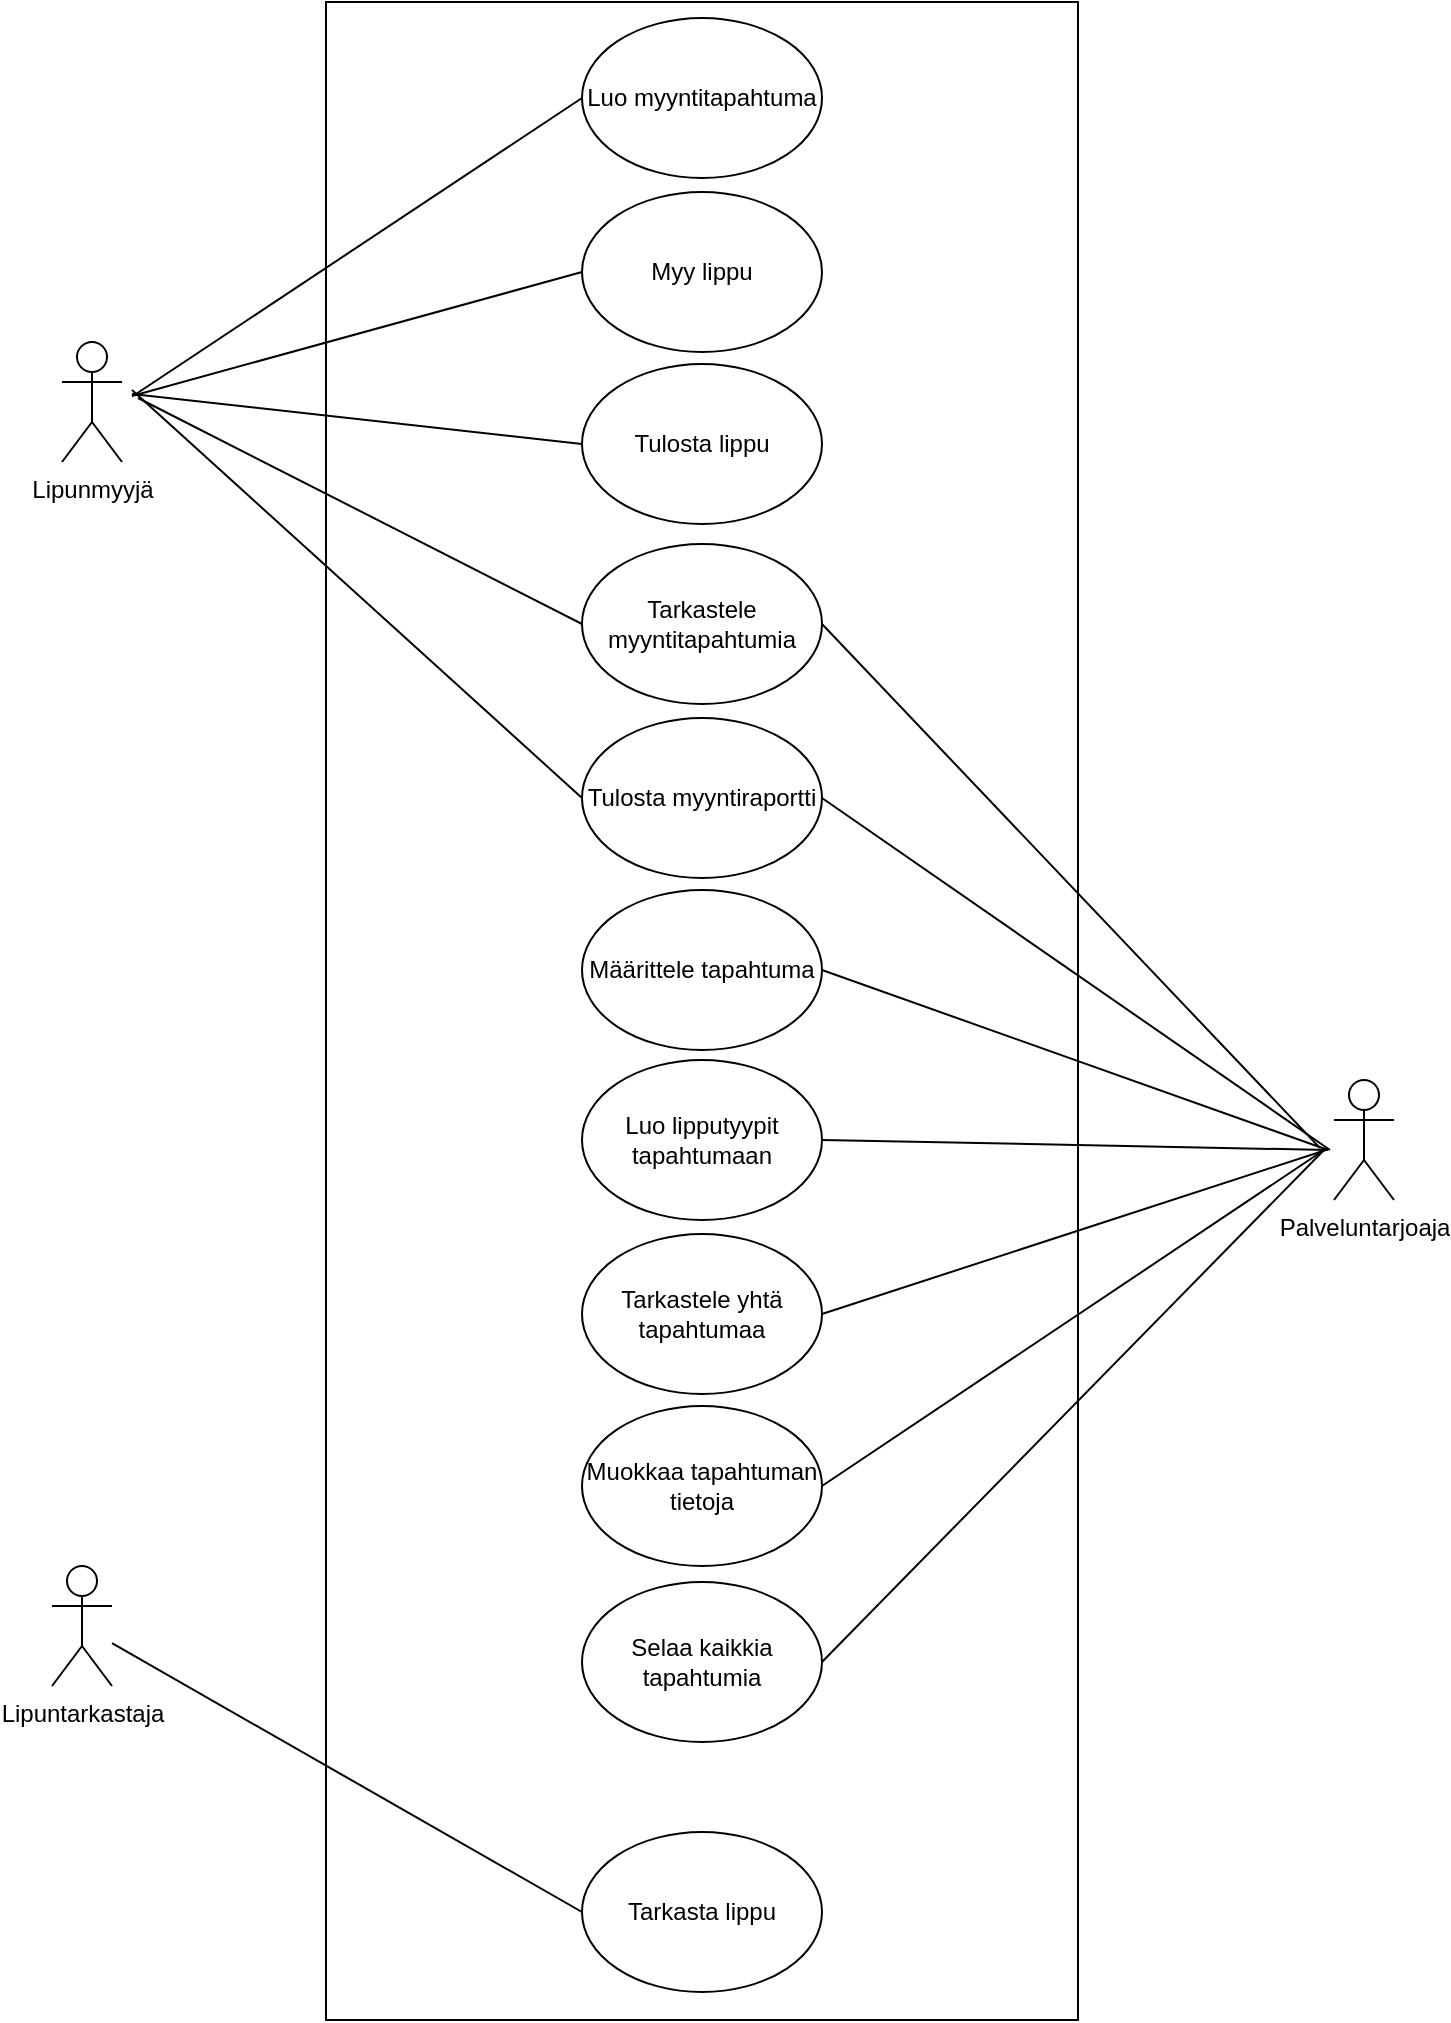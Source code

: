 <mxfile version="23.1.1" type="device">
  <diagram name="Sivu-1" id="_VnKAhv6Thy113v5TyBc">
    <mxGraphModel dx="1802" dy="765" grid="0" gridSize="10" guides="1" tooltips="1" connect="1" arrows="1" fold="1" page="1" pageScale="1" pageWidth="827" pageHeight="1169" math="0" shadow="0">
      <root>
        <mxCell id="0" />
        <mxCell id="1" parent="0" />
        <mxCell id="xJm8C8_TEKa0GVovGYLA-1" value="" style="rounded=0;whiteSpace=wrap;html=1;" vertex="1" parent="1">
          <mxGeometry x="226" y="73" width="376" height="1009" as="geometry" />
        </mxCell>
        <mxCell id="xJm8C8_TEKa0GVovGYLA-2" value="Lipunmyyjä&lt;br&gt;" style="shape=umlActor;verticalLabelPosition=bottom;verticalAlign=top;html=1;outlineConnect=0;" vertex="1" parent="1">
          <mxGeometry x="94" y="243" width="30" height="60" as="geometry" />
        </mxCell>
        <mxCell id="xJm8C8_TEKa0GVovGYLA-3" value="Palveluntarjoaja" style="shape=umlActor;verticalLabelPosition=bottom;verticalAlign=top;html=1;outlineConnect=0;" vertex="1" parent="1">
          <mxGeometry x="730" y="612" width="30" height="60" as="geometry" />
        </mxCell>
        <mxCell id="xJm8C8_TEKa0GVovGYLA-4" value="Lipuntarkastaja" style="shape=umlActor;verticalLabelPosition=bottom;verticalAlign=top;html=1;outlineConnect=0;" vertex="1" parent="1">
          <mxGeometry x="89" y="855" width="30" height="60" as="geometry" />
        </mxCell>
        <mxCell id="xJm8C8_TEKa0GVovGYLA-5" value="Myy lippu" style="ellipse;whiteSpace=wrap;html=1;" vertex="1" parent="1">
          <mxGeometry x="354" y="168" width="120" height="80" as="geometry" />
        </mxCell>
        <mxCell id="xJm8C8_TEKa0GVovGYLA-6" value="Tarkasta lippu" style="ellipse;whiteSpace=wrap;html=1;" vertex="1" parent="1">
          <mxGeometry x="354" y="988" width="120" height="80" as="geometry" />
        </mxCell>
        <mxCell id="xJm8C8_TEKa0GVovGYLA-7" value="Määrittele tapahtuma" style="ellipse;whiteSpace=wrap;html=1;" vertex="1" parent="1">
          <mxGeometry x="354" y="517" width="120" height="80" as="geometry" />
        </mxCell>
        <mxCell id="xJm8C8_TEKa0GVovGYLA-8" value="Muokkaa tapahtuman tietoja" style="ellipse;whiteSpace=wrap;html=1;" vertex="1" parent="1">
          <mxGeometry x="354" y="775" width="120" height="80" as="geometry" />
        </mxCell>
        <mxCell id="xJm8C8_TEKa0GVovGYLA-9" value="Luo lipputyypit tapahtumaan" style="ellipse;whiteSpace=wrap;html=1;" vertex="1" parent="1">
          <mxGeometry x="354" y="602" width="120" height="80" as="geometry" />
        </mxCell>
        <mxCell id="xJm8C8_TEKa0GVovGYLA-10" value="Luo myyntitapahtuma" style="ellipse;whiteSpace=wrap;html=1;" vertex="1" parent="1">
          <mxGeometry x="354" y="81" width="120" height="80" as="geometry" />
        </mxCell>
        <mxCell id="xJm8C8_TEKa0GVovGYLA-11" value="Tulosta lippu" style="ellipse;whiteSpace=wrap;html=1;" vertex="1" parent="1">
          <mxGeometry x="354" y="254" width="120" height="80" as="geometry" />
        </mxCell>
        <mxCell id="xJm8C8_TEKa0GVovGYLA-12" value="Tulosta myyntiraportti" style="ellipse;whiteSpace=wrap;html=1;" vertex="1" parent="1">
          <mxGeometry x="354" y="431" width="120" height="80" as="geometry" />
        </mxCell>
        <mxCell id="xJm8C8_TEKa0GVovGYLA-17" value="Selaa kaikkia tapahtumia" style="ellipse;whiteSpace=wrap;html=1;" vertex="1" parent="1">
          <mxGeometry x="354" y="863" width="120" height="80" as="geometry" />
        </mxCell>
        <mxCell id="xJm8C8_TEKa0GVovGYLA-19" value="Tarkastele yhtä tapahtumaa" style="ellipse;whiteSpace=wrap;html=1;" vertex="1" parent="1">
          <mxGeometry x="354" y="689" width="120" height="80" as="geometry" />
        </mxCell>
        <mxCell id="xJm8C8_TEKa0GVovGYLA-20" value="" style="endArrow=none;html=1;rounded=0;entryX=0;entryY=0.5;entryDx=0;entryDy=0;" edge="1" parent="1" source="xJm8C8_TEKa0GVovGYLA-4" target="xJm8C8_TEKa0GVovGYLA-6">
          <mxGeometry width="50" height="50" relative="1" as="geometry">
            <mxPoint x="552" y="840" as="sourcePoint" />
            <mxPoint x="602" y="790" as="targetPoint" />
          </mxGeometry>
        </mxCell>
        <mxCell id="xJm8C8_TEKa0GVovGYLA-22" value="" style="endArrow=none;html=1;rounded=0;entryX=0;entryY=0.5;entryDx=0;entryDy=0;" edge="1" parent="1" target="xJm8C8_TEKa0GVovGYLA-10">
          <mxGeometry width="50" height="50" relative="1" as="geometry">
            <mxPoint x="131" y="269" as="sourcePoint" />
            <mxPoint x="602" y="405" as="targetPoint" />
          </mxGeometry>
        </mxCell>
        <mxCell id="xJm8C8_TEKa0GVovGYLA-23" value="" style="endArrow=none;html=1;rounded=0;entryX=0;entryY=0.5;entryDx=0;entryDy=0;" edge="1" parent="1" target="xJm8C8_TEKa0GVovGYLA-5">
          <mxGeometry width="50" height="50" relative="1" as="geometry">
            <mxPoint x="129" y="270" as="sourcePoint" />
            <mxPoint x="364" y="131" as="targetPoint" />
          </mxGeometry>
        </mxCell>
        <mxCell id="xJm8C8_TEKa0GVovGYLA-24" value="" style="endArrow=none;html=1;rounded=0;entryX=0;entryY=0.5;entryDx=0;entryDy=0;" edge="1" parent="1" target="xJm8C8_TEKa0GVovGYLA-11">
          <mxGeometry width="50" height="50" relative="1" as="geometry">
            <mxPoint x="129" y="269" as="sourcePoint" />
            <mxPoint x="602" y="405" as="targetPoint" />
          </mxGeometry>
        </mxCell>
        <mxCell id="xJm8C8_TEKa0GVovGYLA-25" value="" style="endArrow=none;html=1;rounded=0;entryX=0;entryY=0.5;entryDx=0;entryDy=0;" edge="1" parent="1" target="xJm8C8_TEKa0GVovGYLA-12">
          <mxGeometry width="50" height="50" relative="1" as="geometry">
            <mxPoint x="129" y="267" as="sourcePoint" />
            <mxPoint x="364" y="304" as="targetPoint" />
          </mxGeometry>
        </mxCell>
        <mxCell id="xJm8C8_TEKa0GVovGYLA-26" value="" style="endArrow=none;html=1;rounded=0;exitX=1;exitY=0.5;exitDx=0;exitDy=0;" edge="1" parent="1" source="xJm8C8_TEKa0GVovGYLA-12">
          <mxGeometry width="50" height="50" relative="1" as="geometry">
            <mxPoint x="552" y="604" as="sourcePoint" />
            <mxPoint x="728" y="647" as="targetPoint" />
          </mxGeometry>
        </mxCell>
        <mxCell id="xJm8C8_TEKa0GVovGYLA-27" value="" style="endArrow=none;html=1;rounded=0;exitX=1;exitY=0.5;exitDx=0;exitDy=0;" edge="1" parent="1" source="xJm8C8_TEKa0GVovGYLA-7">
          <mxGeometry width="50" height="50" relative="1" as="geometry">
            <mxPoint x="552" y="604" as="sourcePoint" />
            <mxPoint x="727" y="647" as="targetPoint" />
          </mxGeometry>
        </mxCell>
        <mxCell id="xJm8C8_TEKa0GVovGYLA-28" value="" style="endArrow=none;html=1;rounded=0;exitX=1;exitY=0.5;exitDx=0;exitDy=0;" edge="1" parent="1" source="xJm8C8_TEKa0GVovGYLA-9">
          <mxGeometry width="50" height="50" relative="1" as="geometry">
            <mxPoint x="552" y="604" as="sourcePoint" />
            <mxPoint x="727" y="647" as="targetPoint" />
          </mxGeometry>
        </mxCell>
        <mxCell id="xJm8C8_TEKa0GVovGYLA-29" value="" style="endArrow=none;html=1;rounded=0;exitX=1;exitY=0.5;exitDx=0;exitDy=0;" edge="1" parent="1" source="xJm8C8_TEKa0GVovGYLA-19">
          <mxGeometry width="50" height="50" relative="1" as="geometry">
            <mxPoint x="552" y="604" as="sourcePoint" />
            <mxPoint x="726" y="647" as="targetPoint" />
          </mxGeometry>
        </mxCell>
        <mxCell id="xJm8C8_TEKa0GVovGYLA-30" value="" style="endArrow=none;html=1;rounded=0;exitX=1;exitY=0.5;exitDx=0;exitDy=0;" edge="1" parent="1" source="xJm8C8_TEKa0GVovGYLA-8">
          <mxGeometry width="50" height="50" relative="1" as="geometry">
            <mxPoint x="552" y="826" as="sourcePoint" />
            <mxPoint x="725" y="647" as="targetPoint" />
          </mxGeometry>
        </mxCell>
        <mxCell id="xJm8C8_TEKa0GVovGYLA-31" value="" style="endArrow=none;html=1;rounded=0;exitX=1;exitY=0.5;exitDx=0;exitDy=0;" edge="1" parent="1" source="xJm8C8_TEKa0GVovGYLA-17">
          <mxGeometry width="50" height="50" relative="1" as="geometry">
            <mxPoint x="552" y="826" as="sourcePoint" />
            <mxPoint x="725" y="647" as="targetPoint" />
          </mxGeometry>
        </mxCell>
        <mxCell id="xJm8C8_TEKa0GVovGYLA-32" value="Tarkastele myyntitapahtumia" style="ellipse;whiteSpace=wrap;html=1;" vertex="1" parent="1">
          <mxGeometry x="354" y="344" width="120" height="80" as="geometry" />
        </mxCell>
        <mxCell id="xJm8C8_TEKa0GVovGYLA-33" value="" style="endArrow=none;html=1;rounded=0;exitX=1;exitY=0.5;exitDx=0;exitDy=0;" edge="1" parent="1" source="xJm8C8_TEKa0GVovGYLA-32">
          <mxGeometry width="50" height="50" relative="1" as="geometry">
            <mxPoint x="549" y="423" as="sourcePoint" />
            <mxPoint x="723" y="646" as="targetPoint" />
          </mxGeometry>
        </mxCell>
        <mxCell id="xJm8C8_TEKa0GVovGYLA-34" value="" style="endArrow=none;html=1;rounded=0;entryX=0;entryY=0.5;entryDx=0;entryDy=0;" edge="1" parent="1" target="xJm8C8_TEKa0GVovGYLA-32">
          <mxGeometry width="50" height="50" relative="1" as="geometry">
            <mxPoint x="132" y="271" as="sourcePoint" />
            <mxPoint x="599" y="373" as="targetPoint" />
          </mxGeometry>
        </mxCell>
      </root>
    </mxGraphModel>
  </diagram>
</mxfile>
